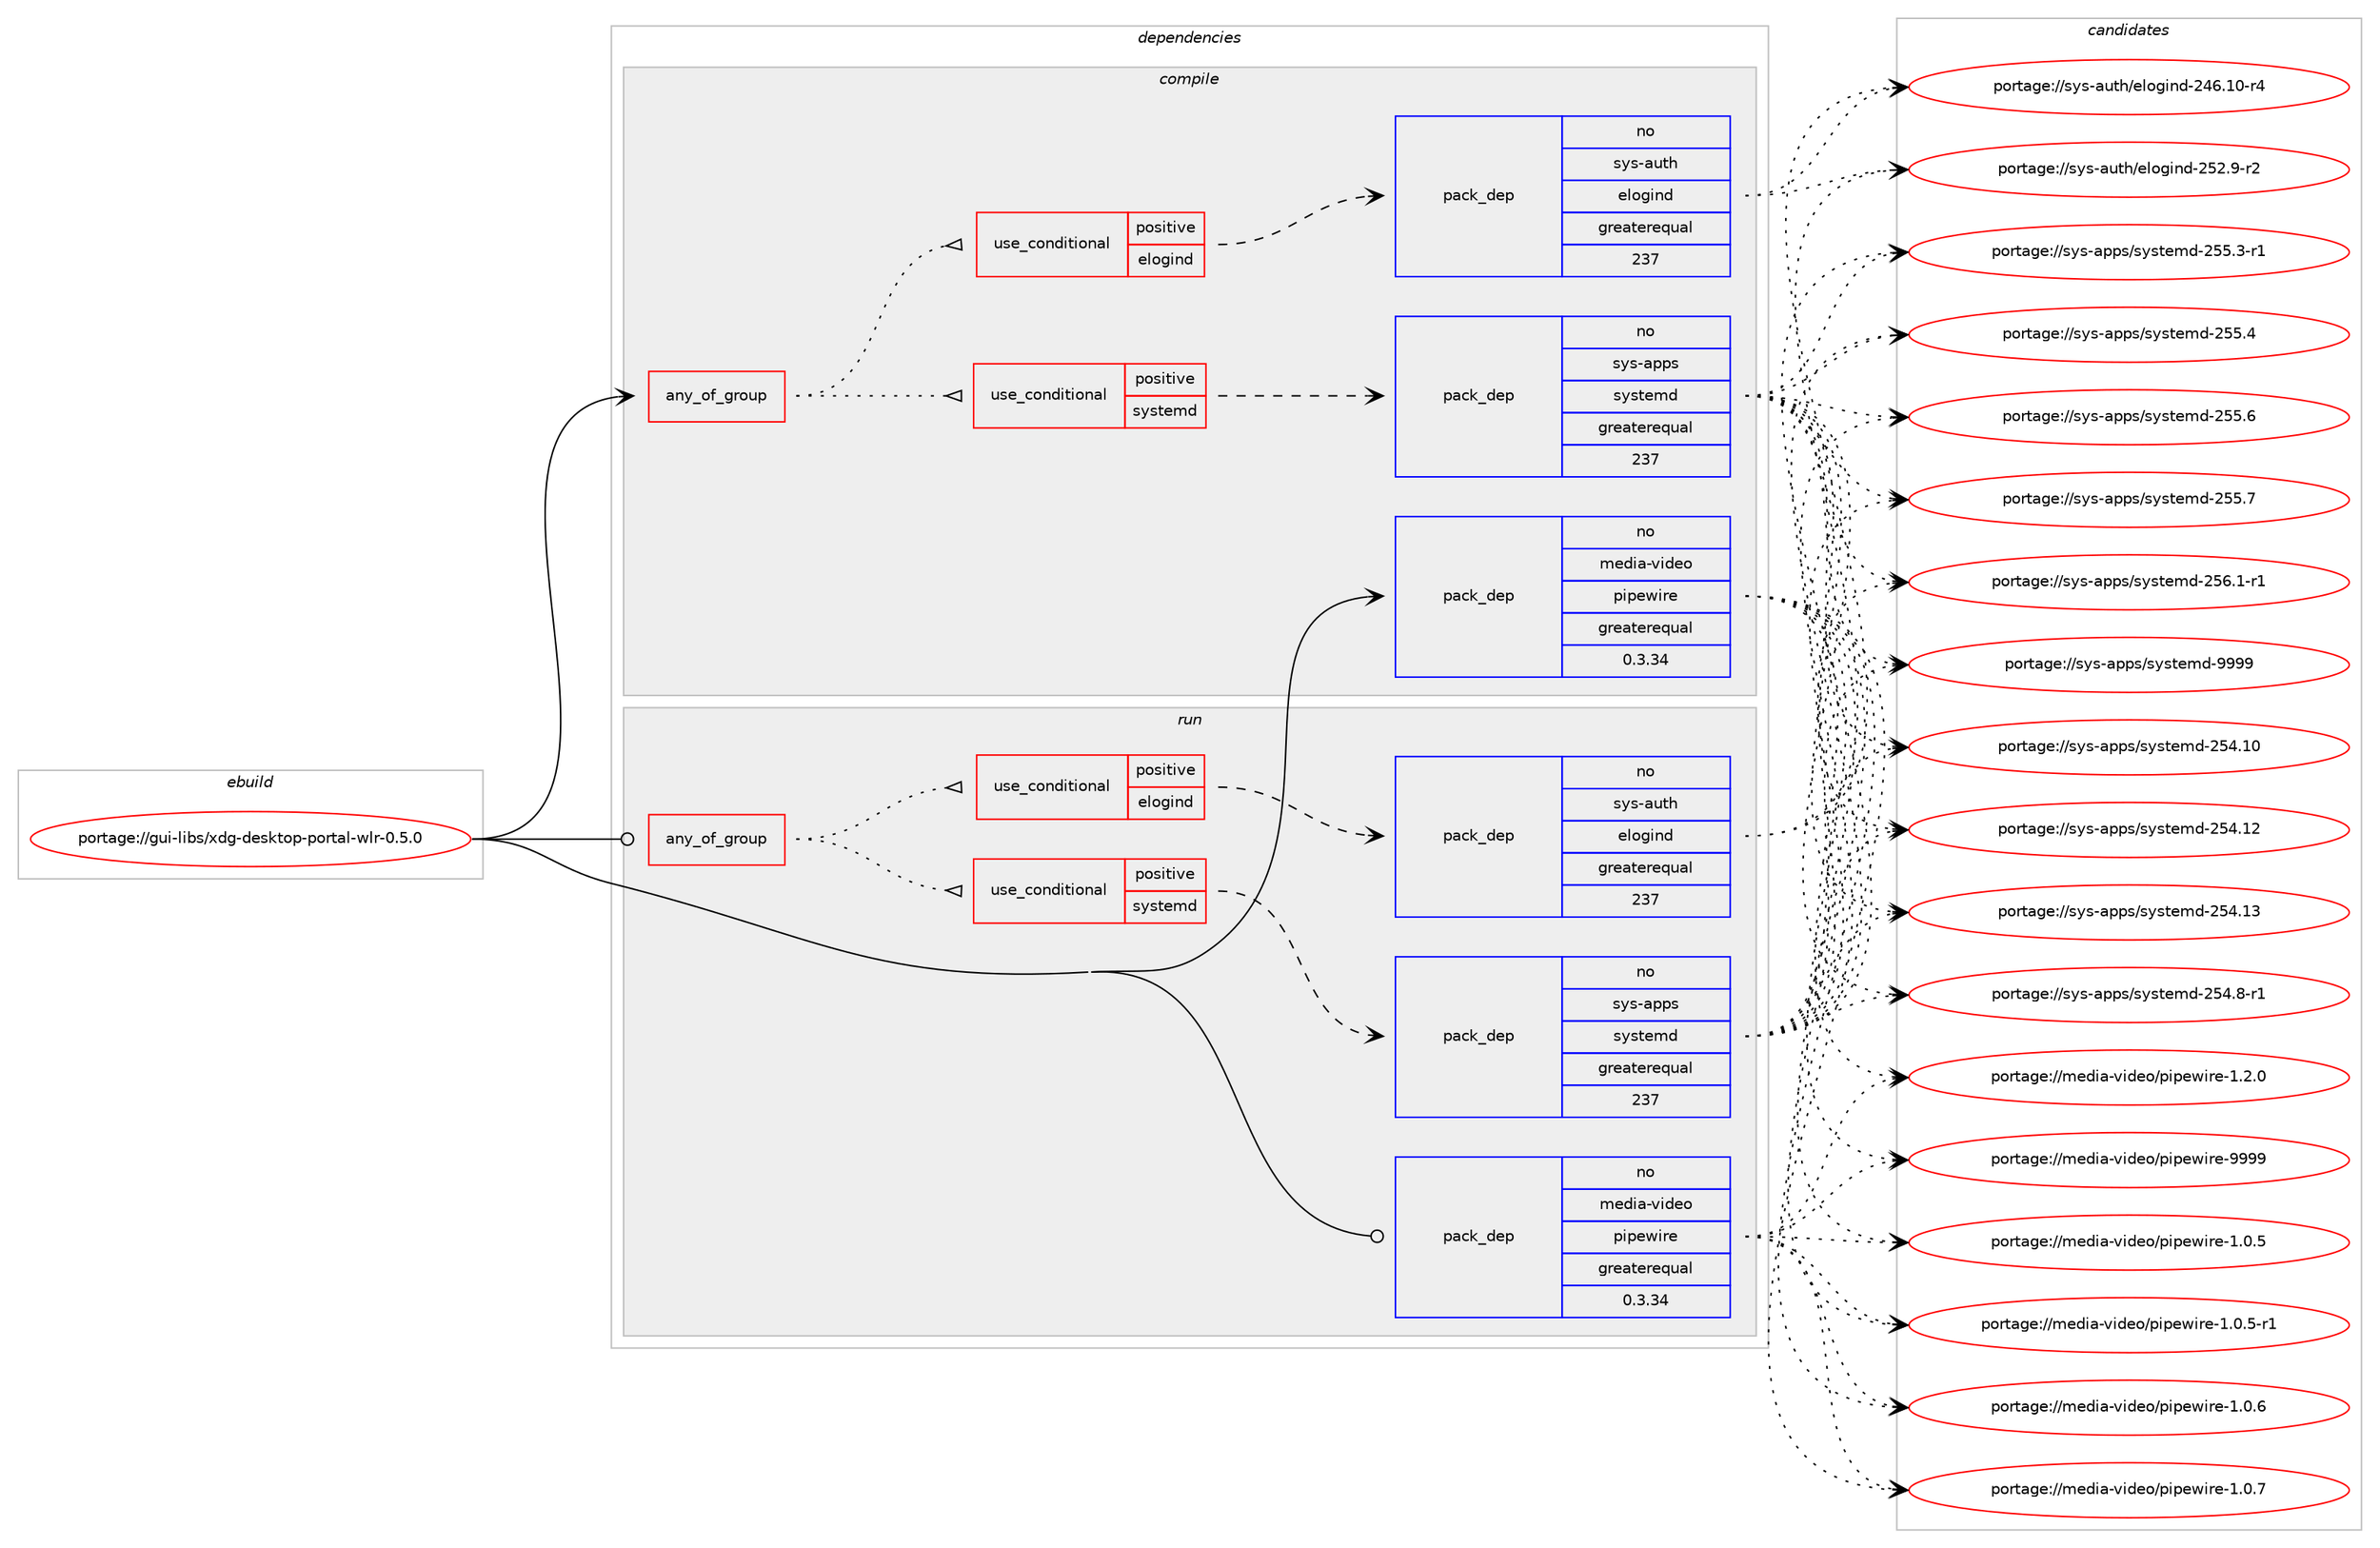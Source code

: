 digraph prolog {

# *************
# Graph options
# *************

newrank=true;
concentrate=true;
compound=true;
graph [rankdir=LR,fontname=Helvetica,fontsize=10,ranksep=1.5];#, ranksep=2.5, nodesep=0.2];
edge  [arrowhead=vee];
node  [fontname=Helvetica,fontsize=10];

# **********
# The ebuild
# **********

subgraph cluster_leftcol {
color=gray;
rank=same;
label=<<i>ebuild</i>>;
id [label="portage://gui-libs/xdg-desktop-portal-wlr-0.5.0", color=red, width=4, href="../gui-libs/xdg-desktop-portal-wlr-0.5.0.svg"];
}

# ****************
# The dependencies
# ****************

subgraph cluster_midcol {
color=gray;
label=<<i>dependencies</i>>;
subgraph cluster_compile {
fillcolor="#eeeeee";
style=filled;
label=<<i>compile</i>>;
subgraph any1416 {
dependency121823 [label=<<TABLE BORDER="0" CELLBORDER="1" CELLSPACING="0" CELLPADDING="4"><TR><TD CELLPADDING="10">any_of_group</TD></TR></TABLE>>, shape=none, color=red];subgraph cond65161 {
dependency121824 [label=<<TABLE BORDER="0" CELLBORDER="1" CELLSPACING="0" CELLPADDING="4"><TR><TD ROWSPAN="3" CELLPADDING="10">use_conditional</TD></TR><TR><TD>positive</TD></TR><TR><TD>systemd</TD></TR></TABLE>>, shape=none, color=red];
subgraph pack55094 {
dependency121825 [label=<<TABLE BORDER="0" CELLBORDER="1" CELLSPACING="0" CELLPADDING="4" WIDTH="220"><TR><TD ROWSPAN="6" CELLPADDING="30">pack_dep</TD></TR><TR><TD WIDTH="110">no</TD></TR><TR><TD>sys-apps</TD></TR><TR><TD>systemd</TD></TR><TR><TD>greaterequal</TD></TR><TR><TD>237</TD></TR></TABLE>>, shape=none, color=blue];
}
dependency121824:e -> dependency121825:w [weight=20,style="dashed",arrowhead="vee"];
}
dependency121823:e -> dependency121824:w [weight=20,style="dotted",arrowhead="oinv"];
subgraph cond65162 {
dependency121826 [label=<<TABLE BORDER="0" CELLBORDER="1" CELLSPACING="0" CELLPADDING="4"><TR><TD ROWSPAN="3" CELLPADDING="10">use_conditional</TD></TR><TR><TD>positive</TD></TR><TR><TD>elogind</TD></TR></TABLE>>, shape=none, color=red];
subgraph pack55095 {
dependency121827 [label=<<TABLE BORDER="0" CELLBORDER="1" CELLSPACING="0" CELLPADDING="4" WIDTH="220"><TR><TD ROWSPAN="6" CELLPADDING="30">pack_dep</TD></TR><TR><TD WIDTH="110">no</TD></TR><TR><TD>sys-auth</TD></TR><TR><TD>elogind</TD></TR><TR><TD>greaterequal</TD></TR><TR><TD>237</TD></TR></TABLE>>, shape=none, color=blue];
}
dependency121826:e -> dependency121827:w [weight=20,style="dashed",arrowhead="vee"];
}
dependency121823:e -> dependency121826:w [weight=20,style="dotted",arrowhead="oinv"];
# *** BEGIN UNKNOWN DEPENDENCY TYPE (TODO) ***
# dependency121823 -> package_dependency(portage://gui-libs/xdg-desktop-portal-wlr-0.5.0,install,no,sys-libs,basu,none,[,,],[],[])
# *** END UNKNOWN DEPENDENCY TYPE (TODO) ***

}
id:e -> dependency121823:w [weight=20,style="solid",arrowhead="vee"];
# *** BEGIN UNKNOWN DEPENDENCY TYPE (TODO) ***
# id -> package_dependency(portage://gui-libs/xdg-desktop-portal-wlr-0.5.0,install,no,dev-libs,inih,none,[,,],[],[])
# *** END UNKNOWN DEPENDENCY TYPE (TODO) ***

# *** BEGIN UNKNOWN DEPENDENCY TYPE (TODO) ***
# id -> package_dependency(portage://gui-libs/xdg-desktop-portal-wlr-0.5.0,install,no,dev-libs,wayland,none,[,,],[],[])
# *** END UNKNOWN DEPENDENCY TYPE (TODO) ***

subgraph pack55096 {
dependency121828 [label=<<TABLE BORDER="0" CELLBORDER="1" CELLSPACING="0" CELLPADDING="4" WIDTH="220"><TR><TD ROWSPAN="6" CELLPADDING="30">pack_dep</TD></TR><TR><TD WIDTH="110">no</TD></TR><TR><TD>media-video</TD></TR><TR><TD>pipewire</TD></TR><TR><TD>greaterequal</TD></TR><TR><TD>0.3.34</TD></TR></TABLE>>, shape=none, color=blue];
}
id:e -> dependency121828:w [weight=20,style="solid",arrowhead="vee"];
}
subgraph cluster_compileandrun {
fillcolor="#eeeeee";
style=filled;
label=<<i>compile and run</i>>;
}
subgraph cluster_run {
fillcolor="#eeeeee";
style=filled;
label=<<i>run</i>>;
subgraph any1417 {
dependency121829 [label=<<TABLE BORDER="0" CELLBORDER="1" CELLSPACING="0" CELLPADDING="4"><TR><TD CELLPADDING="10">any_of_group</TD></TR></TABLE>>, shape=none, color=red];subgraph cond65163 {
dependency121830 [label=<<TABLE BORDER="0" CELLBORDER="1" CELLSPACING="0" CELLPADDING="4"><TR><TD ROWSPAN="3" CELLPADDING="10">use_conditional</TD></TR><TR><TD>positive</TD></TR><TR><TD>systemd</TD></TR></TABLE>>, shape=none, color=red];
subgraph pack55097 {
dependency121831 [label=<<TABLE BORDER="0" CELLBORDER="1" CELLSPACING="0" CELLPADDING="4" WIDTH="220"><TR><TD ROWSPAN="6" CELLPADDING="30">pack_dep</TD></TR><TR><TD WIDTH="110">no</TD></TR><TR><TD>sys-apps</TD></TR><TR><TD>systemd</TD></TR><TR><TD>greaterequal</TD></TR><TR><TD>237</TD></TR></TABLE>>, shape=none, color=blue];
}
dependency121830:e -> dependency121831:w [weight=20,style="dashed",arrowhead="vee"];
}
dependency121829:e -> dependency121830:w [weight=20,style="dotted",arrowhead="oinv"];
subgraph cond65164 {
dependency121832 [label=<<TABLE BORDER="0" CELLBORDER="1" CELLSPACING="0" CELLPADDING="4"><TR><TD ROWSPAN="3" CELLPADDING="10">use_conditional</TD></TR><TR><TD>positive</TD></TR><TR><TD>elogind</TD></TR></TABLE>>, shape=none, color=red];
subgraph pack55098 {
dependency121833 [label=<<TABLE BORDER="0" CELLBORDER="1" CELLSPACING="0" CELLPADDING="4" WIDTH="220"><TR><TD ROWSPAN="6" CELLPADDING="30">pack_dep</TD></TR><TR><TD WIDTH="110">no</TD></TR><TR><TD>sys-auth</TD></TR><TR><TD>elogind</TD></TR><TR><TD>greaterequal</TD></TR><TR><TD>237</TD></TR></TABLE>>, shape=none, color=blue];
}
dependency121832:e -> dependency121833:w [weight=20,style="dashed",arrowhead="vee"];
}
dependency121829:e -> dependency121832:w [weight=20,style="dotted",arrowhead="oinv"];
# *** BEGIN UNKNOWN DEPENDENCY TYPE (TODO) ***
# dependency121829 -> package_dependency(portage://gui-libs/xdg-desktop-portal-wlr-0.5.0,run,no,sys-libs,basu,none,[,,],[],[])
# *** END UNKNOWN DEPENDENCY TYPE (TODO) ***

}
id:e -> dependency121829:w [weight=20,style="solid",arrowhead="odot"];
# *** BEGIN UNKNOWN DEPENDENCY TYPE (TODO) ***
# id -> package_dependency(portage://gui-libs/xdg-desktop-portal-wlr-0.5.0,run,no,dev-libs,inih,none,[,,],[],[])
# *** END UNKNOWN DEPENDENCY TYPE (TODO) ***

# *** BEGIN UNKNOWN DEPENDENCY TYPE (TODO) ***
# id -> package_dependency(portage://gui-libs/xdg-desktop-portal-wlr-0.5.0,run,no,dev-libs,wayland,none,[,,],[],[])
# *** END UNKNOWN DEPENDENCY TYPE (TODO) ***

subgraph pack55099 {
dependency121834 [label=<<TABLE BORDER="0" CELLBORDER="1" CELLSPACING="0" CELLPADDING="4" WIDTH="220"><TR><TD ROWSPAN="6" CELLPADDING="30">pack_dep</TD></TR><TR><TD WIDTH="110">no</TD></TR><TR><TD>media-video</TD></TR><TR><TD>pipewire</TD></TR><TR><TD>greaterequal</TD></TR><TR><TD>0.3.34</TD></TR></TABLE>>, shape=none, color=blue];
}
id:e -> dependency121834:w [weight=20,style="solid",arrowhead="odot"];
# *** BEGIN UNKNOWN DEPENDENCY TYPE (TODO) ***
# id -> package_dependency(portage://gui-libs/xdg-desktop-portal-wlr-0.5.0,run,no,sys-apps,xdg-desktop-portal,none,[,,],[],[])
# *** END UNKNOWN DEPENDENCY TYPE (TODO) ***

}
}

# **************
# The candidates
# **************

subgraph cluster_choices {
rank=same;
color=gray;
label=<<i>candidates</i>>;

subgraph choice55094 {
color=black;
nodesep=1;
choice11512111545971121121154711512111511610110910045505352464948 [label="portage://sys-apps/systemd-254.10", color=red, width=4,href="../sys-apps/systemd-254.10.svg"];
choice11512111545971121121154711512111511610110910045505352464950 [label="portage://sys-apps/systemd-254.12", color=red, width=4,href="../sys-apps/systemd-254.12.svg"];
choice11512111545971121121154711512111511610110910045505352464951 [label="portage://sys-apps/systemd-254.13", color=red, width=4,href="../sys-apps/systemd-254.13.svg"];
choice1151211154597112112115471151211151161011091004550535246564511449 [label="portage://sys-apps/systemd-254.8-r1", color=red, width=4,href="../sys-apps/systemd-254.8-r1.svg"];
choice1151211154597112112115471151211151161011091004550535346514511449 [label="portage://sys-apps/systemd-255.3-r1", color=red, width=4,href="../sys-apps/systemd-255.3-r1.svg"];
choice115121115459711211211547115121115116101109100455053534652 [label="portage://sys-apps/systemd-255.4", color=red, width=4,href="../sys-apps/systemd-255.4.svg"];
choice115121115459711211211547115121115116101109100455053534654 [label="portage://sys-apps/systemd-255.6", color=red, width=4,href="../sys-apps/systemd-255.6.svg"];
choice115121115459711211211547115121115116101109100455053534655 [label="portage://sys-apps/systemd-255.7", color=red, width=4,href="../sys-apps/systemd-255.7.svg"];
choice1151211154597112112115471151211151161011091004550535446494511449 [label="portage://sys-apps/systemd-256.1-r1", color=red, width=4,href="../sys-apps/systemd-256.1-r1.svg"];
choice1151211154597112112115471151211151161011091004557575757 [label="portage://sys-apps/systemd-9999", color=red, width=4,href="../sys-apps/systemd-9999.svg"];
dependency121825:e -> choice11512111545971121121154711512111511610110910045505352464948:w [style=dotted,weight="100"];
dependency121825:e -> choice11512111545971121121154711512111511610110910045505352464950:w [style=dotted,weight="100"];
dependency121825:e -> choice11512111545971121121154711512111511610110910045505352464951:w [style=dotted,weight="100"];
dependency121825:e -> choice1151211154597112112115471151211151161011091004550535246564511449:w [style=dotted,weight="100"];
dependency121825:e -> choice1151211154597112112115471151211151161011091004550535346514511449:w [style=dotted,weight="100"];
dependency121825:e -> choice115121115459711211211547115121115116101109100455053534652:w [style=dotted,weight="100"];
dependency121825:e -> choice115121115459711211211547115121115116101109100455053534654:w [style=dotted,weight="100"];
dependency121825:e -> choice115121115459711211211547115121115116101109100455053534655:w [style=dotted,weight="100"];
dependency121825:e -> choice1151211154597112112115471151211151161011091004550535446494511449:w [style=dotted,weight="100"];
dependency121825:e -> choice1151211154597112112115471151211151161011091004557575757:w [style=dotted,weight="100"];
}
subgraph choice55095 {
color=black;
nodesep=1;
choice115121115459711711610447101108111103105110100455052544649484511452 [label="portage://sys-auth/elogind-246.10-r4", color=red, width=4,href="../sys-auth/elogind-246.10-r4.svg"];
choice1151211154597117116104471011081111031051101004550535046574511450 [label="portage://sys-auth/elogind-252.9-r2", color=red, width=4,href="../sys-auth/elogind-252.9-r2.svg"];
dependency121827:e -> choice115121115459711711610447101108111103105110100455052544649484511452:w [style=dotted,weight="100"];
dependency121827:e -> choice1151211154597117116104471011081111031051101004550535046574511450:w [style=dotted,weight="100"];
}
subgraph choice55096 {
color=black;
nodesep=1;
choice109101100105974511810510010111147112105112101119105114101454946484653 [label="portage://media-video/pipewire-1.0.5", color=red, width=4,href="../media-video/pipewire-1.0.5.svg"];
choice1091011001059745118105100101111471121051121011191051141014549464846534511449 [label="portage://media-video/pipewire-1.0.5-r1", color=red, width=4,href="../media-video/pipewire-1.0.5-r1.svg"];
choice109101100105974511810510010111147112105112101119105114101454946484654 [label="portage://media-video/pipewire-1.0.6", color=red, width=4,href="../media-video/pipewire-1.0.6.svg"];
choice109101100105974511810510010111147112105112101119105114101454946484655 [label="portage://media-video/pipewire-1.0.7", color=red, width=4,href="../media-video/pipewire-1.0.7.svg"];
choice109101100105974511810510010111147112105112101119105114101454946504648 [label="portage://media-video/pipewire-1.2.0", color=red, width=4,href="../media-video/pipewire-1.2.0.svg"];
choice1091011001059745118105100101111471121051121011191051141014557575757 [label="portage://media-video/pipewire-9999", color=red, width=4,href="../media-video/pipewire-9999.svg"];
dependency121828:e -> choice109101100105974511810510010111147112105112101119105114101454946484653:w [style=dotted,weight="100"];
dependency121828:e -> choice1091011001059745118105100101111471121051121011191051141014549464846534511449:w [style=dotted,weight="100"];
dependency121828:e -> choice109101100105974511810510010111147112105112101119105114101454946484654:w [style=dotted,weight="100"];
dependency121828:e -> choice109101100105974511810510010111147112105112101119105114101454946484655:w [style=dotted,weight="100"];
dependency121828:e -> choice109101100105974511810510010111147112105112101119105114101454946504648:w [style=dotted,weight="100"];
dependency121828:e -> choice1091011001059745118105100101111471121051121011191051141014557575757:w [style=dotted,weight="100"];
}
subgraph choice55097 {
color=black;
nodesep=1;
choice11512111545971121121154711512111511610110910045505352464948 [label="portage://sys-apps/systemd-254.10", color=red, width=4,href="../sys-apps/systemd-254.10.svg"];
choice11512111545971121121154711512111511610110910045505352464950 [label="portage://sys-apps/systemd-254.12", color=red, width=4,href="../sys-apps/systemd-254.12.svg"];
choice11512111545971121121154711512111511610110910045505352464951 [label="portage://sys-apps/systemd-254.13", color=red, width=4,href="../sys-apps/systemd-254.13.svg"];
choice1151211154597112112115471151211151161011091004550535246564511449 [label="portage://sys-apps/systemd-254.8-r1", color=red, width=4,href="../sys-apps/systemd-254.8-r1.svg"];
choice1151211154597112112115471151211151161011091004550535346514511449 [label="portage://sys-apps/systemd-255.3-r1", color=red, width=4,href="../sys-apps/systemd-255.3-r1.svg"];
choice115121115459711211211547115121115116101109100455053534652 [label="portage://sys-apps/systemd-255.4", color=red, width=4,href="../sys-apps/systemd-255.4.svg"];
choice115121115459711211211547115121115116101109100455053534654 [label="portage://sys-apps/systemd-255.6", color=red, width=4,href="../sys-apps/systemd-255.6.svg"];
choice115121115459711211211547115121115116101109100455053534655 [label="portage://sys-apps/systemd-255.7", color=red, width=4,href="../sys-apps/systemd-255.7.svg"];
choice1151211154597112112115471151211151161011091004550535446494511449 [label="portage://sys-apps/systemd-256.1-r1", color=red, width=4,href="../sys-apps/systemd-256.1-r1.svg"];
choice1151211154597112112115471151211151161011091004557575757 [label="portage://sys-apps/systemd-9999", color=red, width=4,href="../sys-apps/systemd-9999.svg"];
dependency121831:e -> choice11512111545971121121154711512111511610110910045505352464948:w [style=dotted,weight="100"];
dependency121831:e -> choice11512111545971121121154711512111511610110910045505352464950:w [style=dotted,weight="100"];
dependency121831:e -> choice11512111545971121121154711512111511610110910045505352464951:w [style=dotted,weight="100"];
dependency121831:e -> choice1151211154597112112115471151211151161011091004550535246564511449:w [style=dotted,weight="100"];
dependency121831:e -> choice1151211154597112112115471151211151161011091004550535346514511449:w [style=dotted,weight="100"];
dependency121831:e -> choice115121115459711211211547115121115116101109100455053534652:w [style=dotted,weight="100"];
dependency121831:e -> choice115121115459711211211547115121115116101109100455053534654:w [style=dotted,weight="100"];
dependency121831:e -> choice115121115459711211211547115121115116101109100455053534655:w [style=dotted,weight="100"];
dependency121831:e -> choice1151211154597112112115471151211151161011091004550535446494511449:w [style=dotted,weight="100"];
dependency121831:e -> choice1151211154597112112115471151211151161011091004557575757:w [style=dotted,weight="100"];
}
subgraph choice55098 {
color=black;
nodesep=1;
choice115121115459711711610447101108111103105110100455052544649484511452 [label="portage://sys-auth/elogind-246.10-r4", color=red, width=4,href="../sys-auth/elogind-246.10-r4.svg"];
choice1151211154597117116104471011081111031051101004550535046574511450 [label="portage://sys-auth/elogind-252.9-r2", color=red, width=4,href="../sys-auth/elogind-252.9-r2.svg"];
dependency121833:e -> choice115121115459711711610447101108111103105110100455052544649484511452:w [style=dotted,weight="100"];
dependency121833:e -> choice1151211154597117116104471011081111031051101004550535046574511450:w [style=dotted,weight="100"];
}
subgraph choice55099 {
color=black;
nodesep=1;
choice109101100105974511810510010111147112105112101119105114101454946484653 [label="portage://media-video/pipewire-1.0.5", color=red, width=4,href="../media-video/pipewire-1.0.5.svg"];
choice1091011001059745118105100101111471121051121011191051141014549464846534511449 [label="portage://media-video/pipewire-1.0.5-r1", color=red, width=4,href="../media-video/pipewire-1.0.5-r1.svg"];
choice109101100105974511810510010111147112105112101119105114101454946484654 [label="portage://media-video/pipewire-1.0.6", color=red, width=4,href="../media-video/pipewire-1.0.6.svg"];
choice109101100105974511810510010111147112105112101119105114101454946484655 [label="portage://media-video/pipewire-1.0.7", color=red, width=4,href="../media-video/pipewire-1.0.7.svg"];
choice109101100105974511810510010111147112105112101119105114101454946504648 [label="portage://media-video/pipewire-1.2.0", color=red, width=4,href="../media-video/pipewire-1.2.0.svg"];
choice1091011001059745118105100101111471121051121011191051141014557575757 [label="portage://media-video/pipewire-9999", color=red, width=4,href="../media-video/pipewire-9999.svg"];
dependency121834:e -> choice109101100105974511810510010111147112105112101119105114101454946484653:w [style=dotted,weight="100"];
dependency121834:e -> choice1091011001059745118105100101111471121051121011191051141014549464846534511449:w [style=dotted,weight="100"];
dependency121834:e -> choice109101100105974511810510010111147112105112101119105114101454946484654:w [style=dotted,weight="100"];
dependency121834:e -> choice109101100105974511810510010111147112105112101119105114101454946484655:w [style=dotted,weight="100"];
dependency121834:e -> choice109101100105974511810510010111147112105112101119105114101454946504648:w [style=dotted,weight="100"];
dependency121834:e -> choice1091011001059745118105100101111471121051121011191051141014557575757:w [style=dotted,weight="100"];
}
}

}
